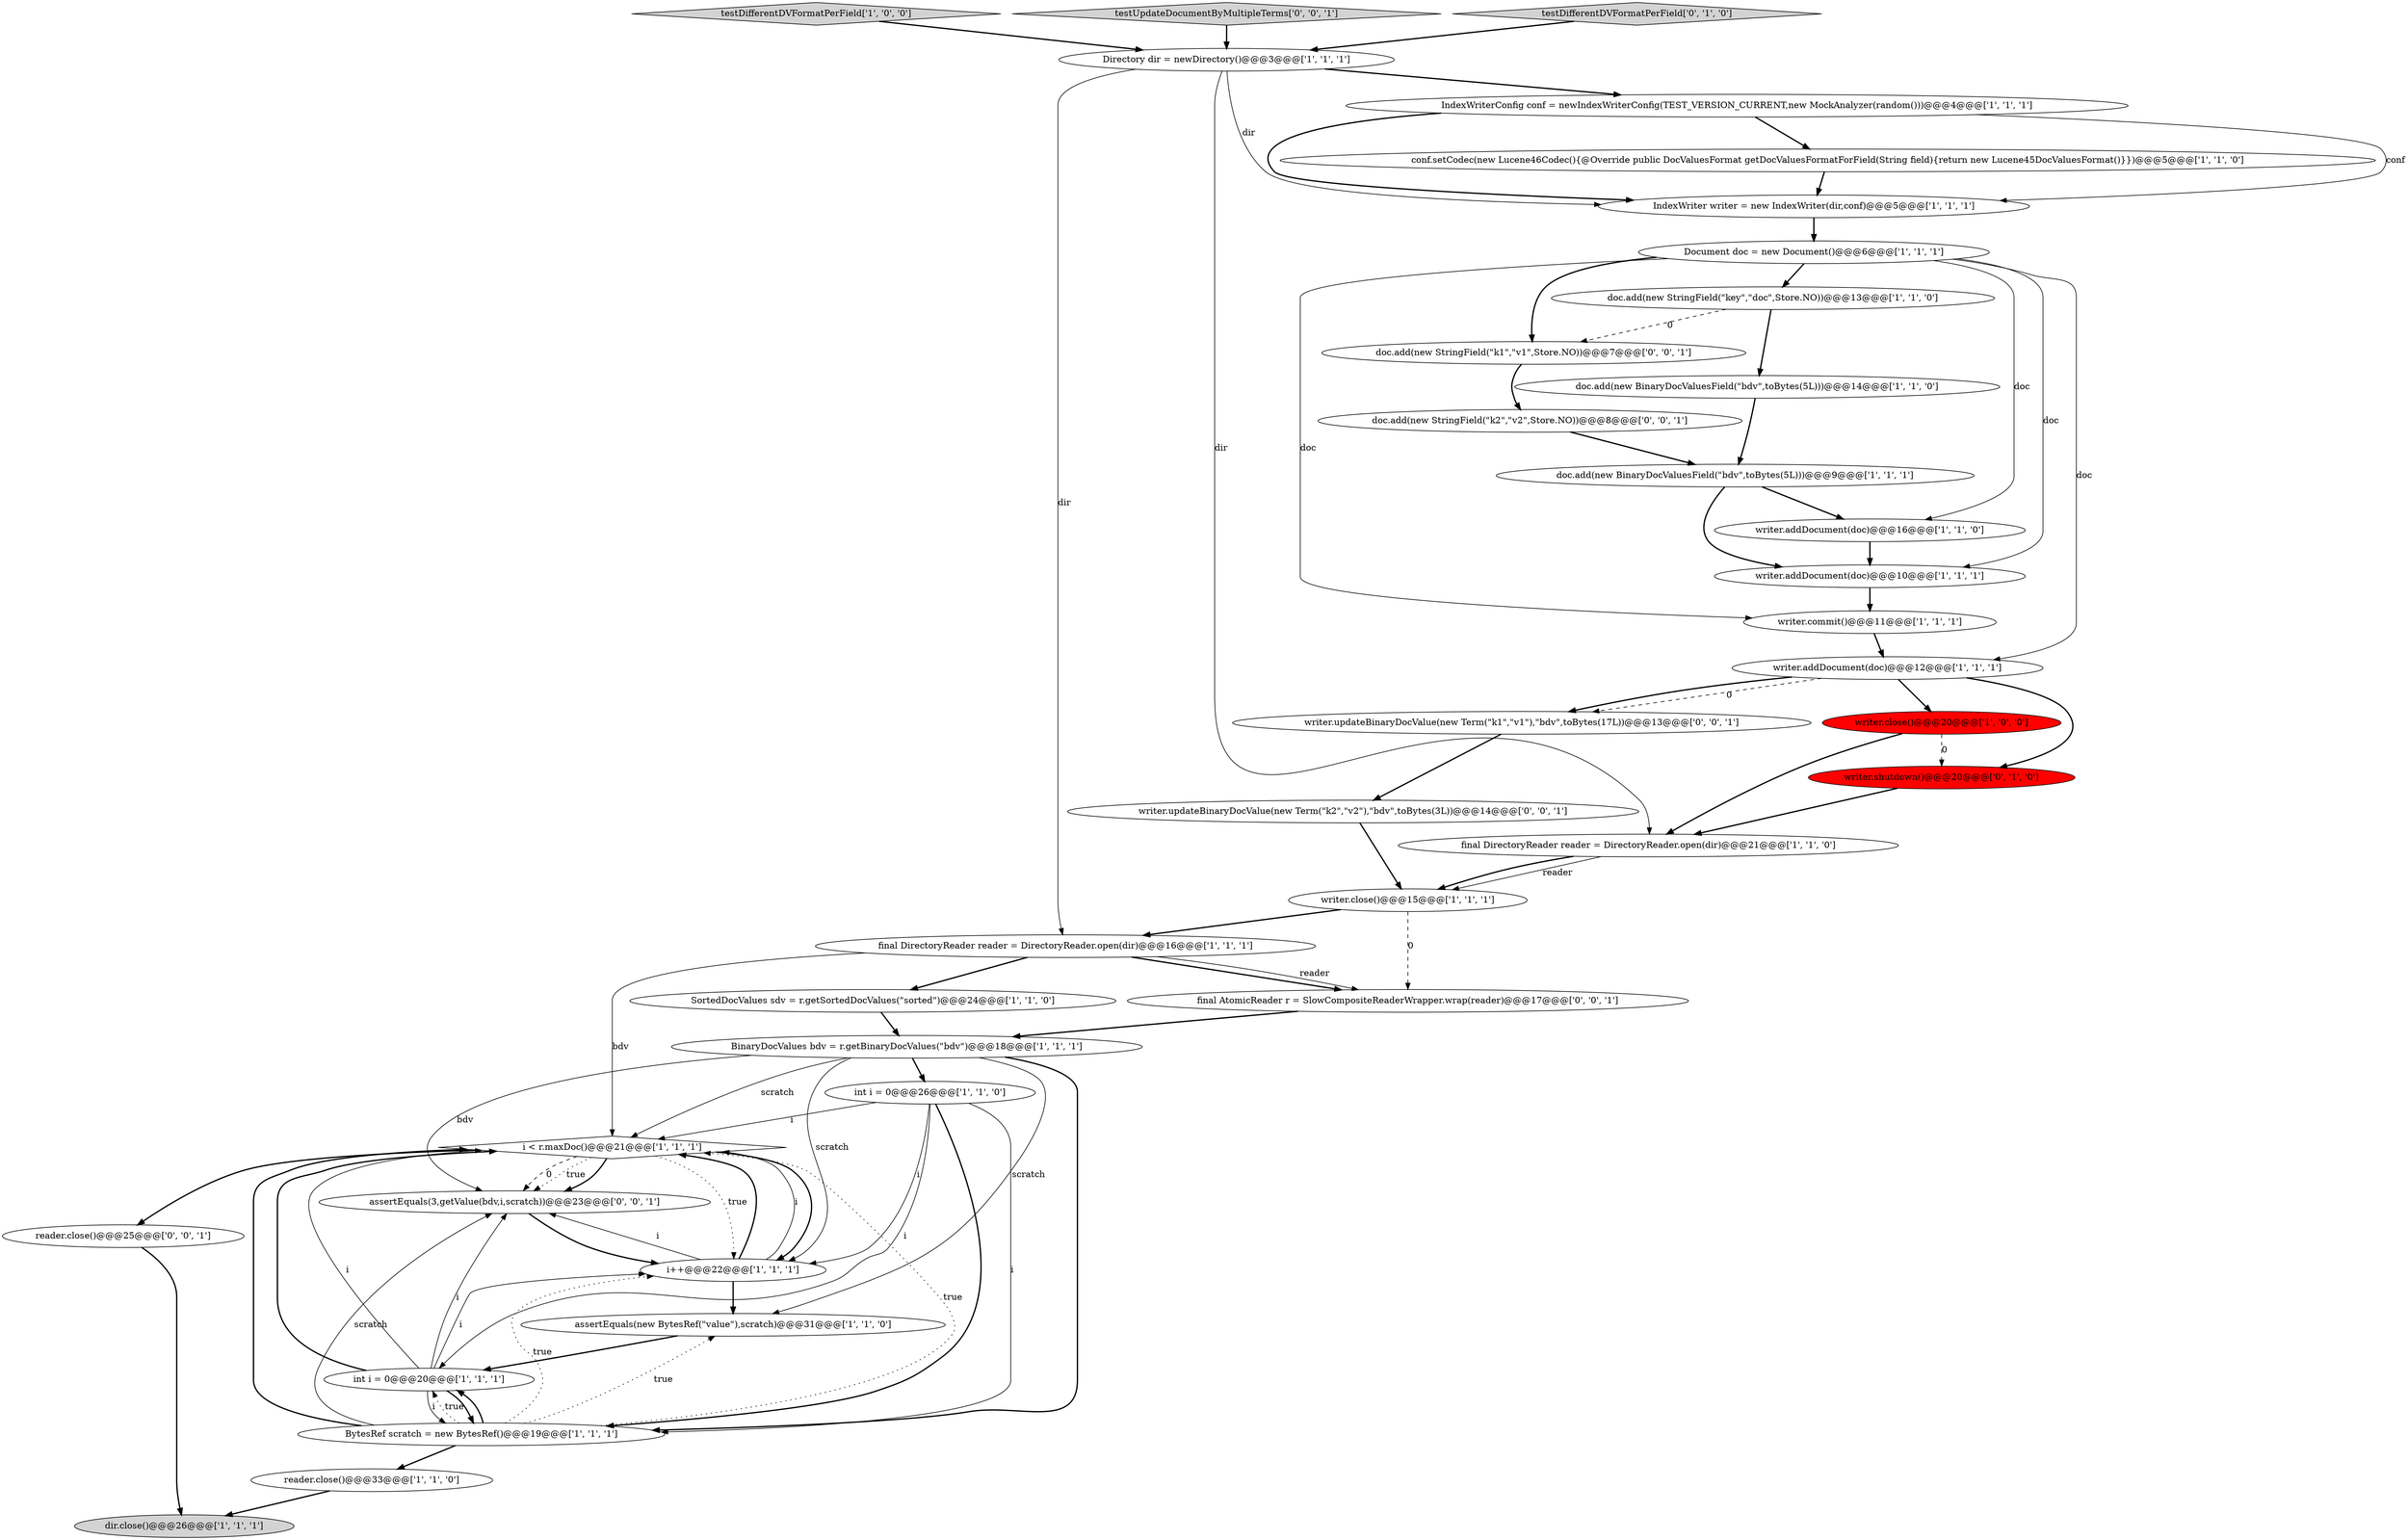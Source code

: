 digraph {
25 [style = filled, label = "Directory dir = newDirectory()@@@3@@@['1', '1', '1']", fillcolor = white, shape = ellipse image = "AAA0AAABBB1BBB"];
32 [style = filled, label = "final AtomicReader r = SlowCompositeReaderWrapper.wrap(reader)@@@17@@@['0', '0', '1']", fillcolor = white, shape = ellipse image = "AAA0AAABBB3BBB"];
22 [style = filled, label = "writer.close()@@@15@@@['1', '1', '1']", fillcolor = white, shape = ellipse image = "AAA0AAABBB1BBB"];
31 [style = filled, label = "doc.add(new StringField(\"k1\",\"v1\",Store.NO))@@@7@@@['0', '0', '1']", fillcolor = white, shape = ellipse image = "AAA0AAABBB3BBB"];
1 [style = filled, label = "int i = 0@@@26@@@['1', '1', '0']", fillcolor = white, shape = ellipse image = "AAA0AAABBB1BBB"];
30 [style = filled, label = "writer.updateBinaryDocValue(new Term(\"k1\",\"v1\"),\"bdv\",toBytes(17L))@@@13@@@['0', '0', '1']", fillcolor = white, shape = ellipse image = "AAA0AAABBB3BBB"];
10 [style = filled, label = "i < r.maxDoc()@@@21@@@['1', '1', '1']", fillcolor = white, shape = diamond image = "AAA0AAABBB1BBB"];
26 [style = filled, label = "doc.add(new StringField(\"key\",\"doc\",Store.NO))@@@13@@@['1', '1', '0']", fillcolor = white, shape = ellipse image = "AAA0AAABBB1BBB"];
36 [style = filled, label = "doc.add(new StringField(\"k2\",\"v2\",Store.NO))@@@8@@@['0', '0', '1']", fillcolor = white, shape = ellipse image = "AAA0AAABBB3BBB"];
33 [style = filled, label = "assertEquals(3,getValue(bdv,i,scratch))@@@23@@@['0', '0', '1']", fillcolor = white, shape = ellipse image = "AAA0AAABBB3BBB"];
9 [style = filled, label = "writer.addDocument(doc)@@@10@@@['1', '1', '1']", fillcolor = white, shape = ellipse image = "AAA0AAABBB1BBB"];
5 [style = filled, label = "Document doc = new Document()@@@6@@@['1', '1', '1']", fillcolor = white, shape = ellipse image = "AAA0AAABBB1BBB"];
7 [style = filled, label = "doc.add(new BinaryDocValuesField(\"bdv\",toBytes(5L)))@@@9@@@['1', '1', '1']", fillcolor = white, shape = ellipse image = "AAA0AAABBB1BBB"];
12 [style = filled, label = "writer.addDocument(doc)@@@12@@@['1', '1', '1']", fillcolor = white, shape = ellipse image = "AAA0AAABBB1BBB"];
18 [style = filled, label = "testDifferentDVFormatPerField['1', '0', '0']", fillcolor = lightgray, shape = diamond image = "AAA0AAABBB1BBB"];
28 [style = filled, label = "writer.shutdown()@@@20@@@['0', '1', '0']", fillcolor = red, shape = ellipse image = "AAA1AAABBB2BBB"];
24 [style = filled, label = "dir.close()@@@26@@@['1', '1', '1']", fillcolor = lightgray, shape = ellipse image = "AAA0AAABBB1BBB"];
34 [style = filled, label = "writer.updateBinaryDocValue(new Term(\"k2\",\"v2\"),\"bdv\",toBytes(3L))@@@14@@@['0', '0', '1']", fillcolor = white, shape = ellipse image = "AAA0AAABBB3BBB"];
0 [style = filled, label = "int i = 0@@@20@@@['1', '1', '1']", fillcolor = white, shape = ellipse image = "AAA0AAABBB1BBB"];
2 [style = filled, label = "i++@@@22@@@['1', '1', '1']", fillcolor = white, shape = ellipse image = "AAA0AAABBB1BBB"];
17 [style = filled, label = "BytesRef scratch = new BytesRef()@@@19@@@['1', '1', '1']", fillcolor = white, shape = ellipse image = "AAA0AAABBB1BBB"];
8 [style = filled, label = "writer.commit()@@@11@@@['1', '1', '1']", fillcolor = white, shape = ellipse image = "AAA0AAABBB1BBB"];
4 [style = filled, label = "conf.setCodec(new Lucene46Codec(){@Override public DocValuesFormat getDocValuesFormatForField(String field){return new Lucene45DocValuesFormat()}})@@@5@@@['1', '1', '0']", fillcolor = white, shape = ellipse image = "AAA0AAABBB1BBB"];
23 [style = filled, label = "writer.addDocument(doc)@@@16@@@['1', '1', '0']", fillcolor = white, shape = ellipse image = "AAA0AAABBB1BBB"];
19 [style = filled, label = "final DirectoryReader reader = DirectoryReader.open(dir)@@@16@@@['1', '1', '1']", fillcolor = white, shape = ellipse image = "AAA0AAABBB1BBB"];
14 [style = filled, label = "reader.close()@@@33@@@['1', '1', '0']", fillcolor = white, shape = ellipse image = "AAA0AAABBB1BBB"];
16 [style = filled, label = "final DirectoryReader reader = DirectoryReader.open(dir)@@@21@@@['1', '1', '0']", fillcolor = white, shape = ellipse image = "AAA0AAABBB1BBB"];
35 [style = filled, label = "testUpdateDocumentByMultipleTerms['0', '0', '1']", fillcolor = lightgray, shape = diamond image = "AAA0AAABBB3BBB"];
20 [style = filled, label = "writer.close()@@@20@@@['1', '0', '0']", fillcolor = red, shape = ellipse image = "AAA1AAABBB1BBB"];
15 [style = filled, label = "SortedDocValues sdv = r.getSortedDocValues(\"sorted\")@@@24@@@['1', '1', '0']", fillcolor = white, shape = ellipse image = "AAA0AAABBB1BBB"];
27 [style = filled, label = "testDifferentDVFormatPerField['0', '1', '0']", fillcolor = lightgray, shape = diamond image = "AAA0AAABBB2BBB"];
29 [style = filled, label = "reader.close()@@@25@@@['0', '0', '1']", fillcolor = white, shape = ellipse image = "AAA0AAABBB3BBB"];
6 [style = filled, label = "BinaryDocValues bdv = r.getBinaryDocValues(\"bdv\")@@@18@@@['1', '1', '1']", fillcolor = white, shape = ellipse image = "AAA0AAABBB1BBB"];
13 [style = filled, label = "IndexWriter writer = new IndexWriter(dir,conf)@@@5@@@['1', '1', '1']", fillcolor = white, shape = ellipse image = "AAA0AAABBB1BBB"];
21 [style = filled, label = "assertEquals(new BytesRef(\"value\"),scratch)@@@31@@@['1', '1', '0']", fillcolor = white, shape = ellipse image = "AAA0AAABBB1BBB"];
3 [style = filled, label = "IndexWriterConfig conf = newIndexWriterConfig(TEST_VERSION_CURRENT,new MockAnalyzer(random()))@@@4@@@['1', '1', '1']", fillcolor = white, shape = ellipse image = "AAA0AAABBB1BBB"];
11 [style = filled, label = "doc.add(new BinaryDocValuesField(\"bdv\",toBytes(5L)))@@@14@@@['1', '1', '0']", fillcolor = white, shape = ellipse image = "AAA0AAABBB1BBB"];
14->24 [style = bold, label=""];
25->16 [style = solid, label="dir"];
5->8 [style = solid, label="doc"];
3->4 [style = bold, label=""];
32->6 [style = bold, label=""];
26->11 [style = bold, label=""];
7->9 [style = bold, label=""];
20->16 [style = bold, label=""];
17->14 [style = bold, label=""];
1->2 [style = solid, label="i"];
25->19 [style = solid, label="dir"];
6->2 [style = solid, label="scratch"];
17->2 [style = dotted, label="true"];
19->15 [style = bold, label=""];
27->25 [style = bold, label=""];
25->13 [style = solid, label="dir"];
12->28 [style = bold, label=""];
21->0 [style = bold, label=""];
0->17 [style = bold, label=""];
25->3 [style = bold, label=""];
30->34 [style = bold, label=""];
12->30 [style = dashed, label="0"];
2->10 [style = solid, label="i"];
9->8 [style = bold, label=""];
1->17 [style = bold, label=""];
0->17 [style = solid, label="i"];
3->13 [style = solid, label="conf"];
2->21 [style = bold, label=""];
7->23 [style = bold, label=""];
1->10 [style = solid, label="i"];
18->25 [style = bold, label=""];
13->5 [style = bold, label=""];
6->21 [style = solid, label="scratch"];
10->2 [style = bold, label=""];
5->12 [style = solid, label="doc"];
17->21 [style = dotted, label="true"];
16->22 [style = solid, label="reader"];
0->33 [style = solid, label="i"];
6->17 [style = bold, label=""];
17->10 [style = bold, label=""];
1->17 [style = solid, label="i"];
17->33 [style = solid, label="scratch"];
22->19 [style = bold, label=""];
4->13 [style = bold, label=""];
5->26 [style = bold, label=""];
12->20 [style = bold, label=""];
31->36 [style = bold, label=""];
2->10 [style = bold, label=""];
19->10 [style = solid, label="bdv"];
2->33 [style = solid, label="i"];
35->25 [style = bold, label=""];
0->10 [style = solid, label="i"];
6->1 [style = bold, label=""];
17->0 [style = bold, label=""];
19->32 [style = bold, label=""];
10->2 [style = dotted, label="true"];
26->31 [style = dashed, label="0"];
10->33 [style = bold, label=""];
5->9 [style = solid, label="doc"];
33->2 [style = bold, label=""];
8->12 [style = bold, label=""];
0->2 [style = solid, label="i"];
17->0 [style = dotted, label="true"];
20->28 [style = dashed, label="0"];
12->30 [style = bold, label=""];
15->6 [style = bold, label=""];
22->32 [style = dashed, label="0"];
10->33 [style = dashed, label="0"];
10->33 [style = dotted, label="true"];
16->22 [style = bold, label=""];
28->16 [style = bold, label=""];
34->22 [style = bold, label=""];
1->0 [style = solid, label="i"];
17->10 [style = dotted, label="true"];
5->23 [style = solid, label="doc"];
0->10 [style = bold, label=""];
5->31 [style = bold, label=""];
10->29 [style = bold, label=""];
36->7 [style = bold, label=""];
11->7 [style = bold, label=""];
19->32 [style = solid, label="reader"];
3->13 [style = bold, label=""];
6->33 [style = solid, label="bdv"];
29->24 [style = bold, label=""];
23->9 [style = bold, label=""];
6->10 [style = solid, label="scratch"];
}
